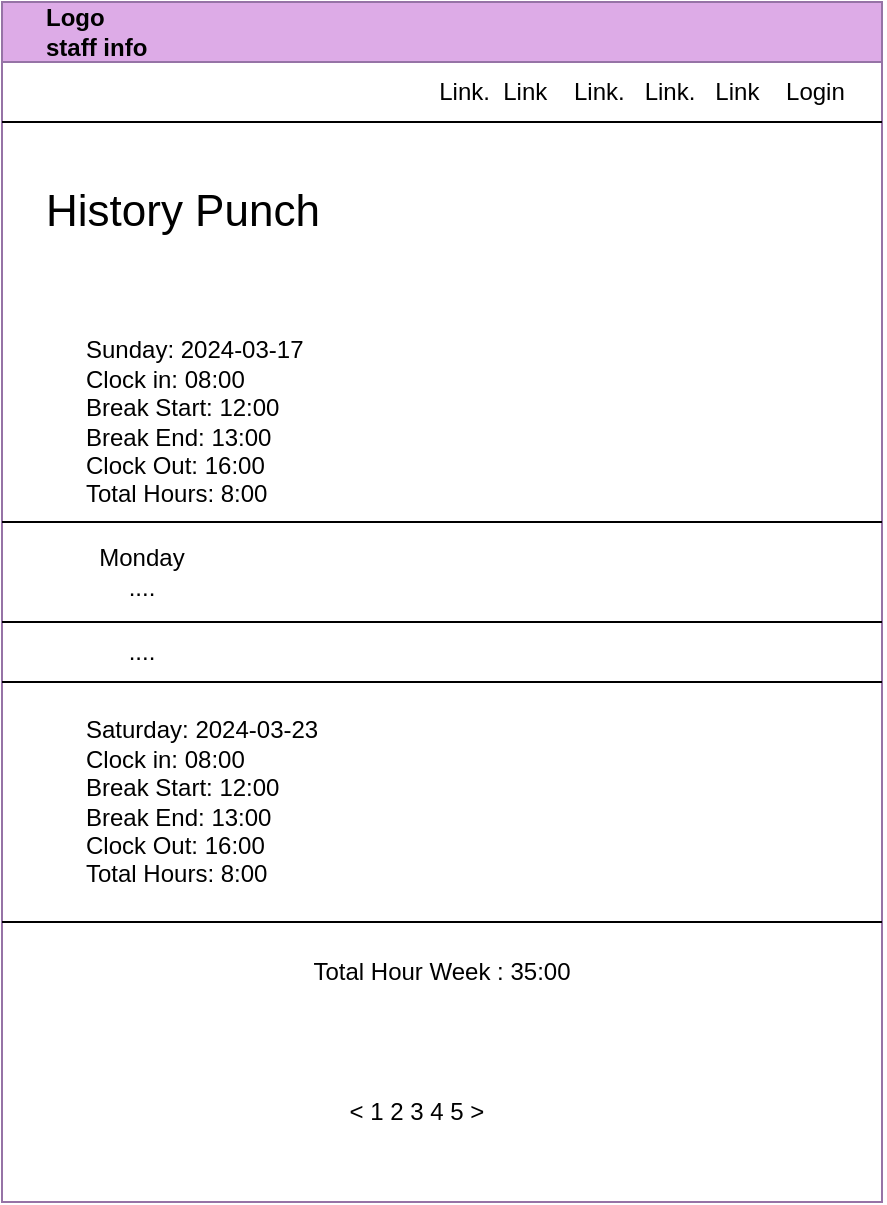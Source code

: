 <mxfile version="24.0.7" type="device">
  <diagram name="Page-1" id="cunMfvtEORI8jYnx5THH">
    <mxGraphModel dx="1434" dy="761" grid="1" gridSize="10" guides="1" tooltips="1" connect="1" arrows="1" fold="1" page="1" pageScale="1" pageWidth="850" pageHeight="1100" math="0" shadow="0">
      <root>
        <mxCell id="0" />
        <mxCell id="1" parent="0" />
        <mxCell id="UHKg6KsPvyjuCtMLgwtb-2" value="&amp;nbsp; &amp;nbsp; &amp;nbsp; Logo&lt;div&gt;&amp;nbsp; &amp;nbsp; &amp;nbsp; staff info&lt;/div&gt;" style="swimlane;whiteSpace=wrap;html=1;align=left;startSize=30;fillColor=#DDABE7;strokeColor=#9673a6;" vertex="1" parent="1">
          <mxGeometry x="200" y="80" width="440" height="600" as="geometry" />
        </mxCell>
        <mxCell id="UHKg6KsPvyjuCtMLgwtb-4" value="Link.&amp;nbsp; Link&amp;nbsp; &amp;nbsp; Link.&amp;nbsp; &amp;nbsp;Link.&amp;nbsp; &amp;nbsp;Link&amp;nbsp; &amp;nbsp; Login" style="text;html=1;align=center;verticalAlign=middle;whiteSpace=wrap;rounded=0;" vertex="1" parent="UHKg6KsPvyjuCtMLgwtb-2">
          <mxGeometry x="200" y="30" width="240" height="30" as="geometry" />
        </mxCell>
        <mxCell id="UHKg6KsPvyjuCtMLgwtb-10" value="&lt;font style=&quot;font-size: 22px;&quot;&gt;History Punch&lt;/font&gt;" style="text;html=1;align=left;verticalAlign=middle;whiteSpace=wrap;rounded=0;" vertex="1" parent="UHKg6KsPvyjuCtMLgwtb-2">
          <mxGeometry x="20" y="90" width="180" height="30" as="geometry" />
        </mxCell>
        <mxCell id="UHKg6KsPvyjuCtMLgwtb-27" value="Sunday: 2024-03-17&lt;div&gt;Clock in: 08:00&lt;/div&gt;&lt;div&gt;Break Start: 12:00&lt;/div&gt;&lt;div&gt;Break End: 13:00&lt;/div&gt;&lt;div&gt;Clock Out: 16:00&lt;/div&gt;&lt;div&gt;Total Hours: 8:00&lt;/div&gt;" style="text;html=1;align=left;verticalAlign=middle;whiteSpace=wrap;rounded=0;" vertex="1" parent="UHKg6KsPvyjuCtMLgwtb-2">
          <mxGeometry x="40" y="160" width="160" height="100" as="geometry" />
        </mxCell>
        <mxCell id="UHKg6KsPvyjuCtMLgwtb-28" value="Saturday: 2024-03-23&lt;div&gt;Clock in: 08:00&lt;/div&gt;&lt;div&gt;Break Start: 12:00&lt;/div&gt;&lt;div&gt;Break End: 13:00&lt;/div&gt;&lt;div&gt;Clock Out: 16:00&lt;/div&gt;&lt;div&gt;Total Hours: 8:00&lt;/div&gt;" style="text;html=1;align=left;verticalAlign=middle;whiteSpace=wrap;rounded=0;" vertex="1" parent="UHKg6KsPvyjuCtMLgwtb-2">
          <mxGeometry x="40" y="350" width="160" height="100" as="geometry" />
        </mxCell>
        <mxCell id="UHKg6KsPvyjuCtMLgwtb-30" value="" style="endArrow=none;html=1;rounded=0;" edge="1" parent="UHKg6KsPvyjuCtMLgwtb-2">
          <mxGeometry width="50" height="50" relative="1" as="geometry">
            <mxPoint y="340" as="sourcePoint" />
            <mxPoint x="440" y="340" as="targetPoint" />
            <Array as="points">
              <mxPoint x="220" y="340" />
            </Array>
          </mxGeometry>
        </mxCell>
        <mxCell id="UHKg6KsPvyjuCtMLgwtb-31" value="" style="endArrow=none;html=1;rounded=0;" edge="1" parent="UHKg6KsPvyjuCtMLgwtb-2">
          <mxGeometry width="50" height="50" relative="1" as="geometry">
            <mxPoint y="310" as="sourcePoint" />
            <mxPoint x="440" y="310" as="targetPoint" />
          </mxGeometry>
        </mxCell>
        <mxCell id="UHKg6KsPvyjuCtMLgwtb-32" value="" style="endArrow=none;html=1;rounded=0;" edge="1" parent="UHKg6KsPvyjuCtMLgwtb-2">
          <mxGeometry width="50" height="50" relative="1" as="geometry">
            <mxPoint y="460" as="sourcePoint" />
            <mxPoint x="440" y="460" as="targetPoint" />
          </mxGeometry>
        </mxCell>
        <mxCell id="UHKg6KsPvyjuCtMLgwtb-33" value="Monday ...." style="text;html=1;align=center;verticalAlign=middle;whiteSpace=wrap;rounded=0;" vertex="1" parent="UHKg6KsPvyjuCtMLgwtb-2">
          <mxGeometry x="40" y="270" width="60" height="30" as="geometry" />
        </mxCell>
        <mxCell id="UHKg6KsPvyjuCtMLgwtb-34" value="...." style="text;html=1;align=center;verticalAlign=middle;whiteSpace=wrap;rounded=0;" vertex="1" parent="UHKg6KsPvyjuCtMLgwtb-2">
          <mxGeometry x="40" y="310" width="60" height="30" as="geometry" />
        </mxCell>
        <mxCell id="UHKg6KsPvyjuCtMLgwtb-35" value="Total Hour Week : 35:00" style="text;html=1;align=center;verticalAlign=middle;whiteSpace=wrap;rounded=0;" vertex="1" parent="UHKg6KsPvyjuCtMLgwtb-2">
          <mxGeometry x="135" y="470" width="170" height="30" as="geometry" />
        </mxCell>
        <mxCell id="UHKg6KsPvyjuCtMLgwtb-29" value="" style="endArrow=none;html=1;rounded=0;" edge="1" parent="UHKg6KsPvyjuCtMLgwtb-2">
          <mxGeometry width="50" height="50" relative="1" as="geometry">
            <mxPoint y="260" as="sourcePoint" />
            <mxPoint x="440" y="260" as="targetPoint" />
          </mxGeometry>
        </mxCell>
        <mxCell id="UHKg6KsPvyjuCtMLgwtb-37" value="&amp;lt; 1 2 3 4 5 &amp;gt;" style="text;html=1;align=center;verticalAlign=middle;whiteSpace=wrap;rounded=0;" vertex="1" parent="UHKg6KsPvyjuCtMLgwtb-2">
          <mxGeometry x="150" y="540" width="115" height="30" as="geometry" />
        </mxCell>
        <mxCell id="UHKg6KsPvyjuCtMLgwtb-5" value="" style="endArrow=none;html=1;rounded=0;entryX=1;entryY=1;entryDx=0;entryDy=0;" edge="1" parent="1" target="UHKg6KsPvyjuCtMLgwtb-4">
          <mxGeometry width="50" height="50" relative="1" as="geometry">
            <mxPoint x="200" y="140" as="sourcePoint" />
            <mxPoint x="450" y="300" as="targetPoint" />
          </mxGeometry>
        </mxCell>
      </root>
    </mxGraphModel>
  </diagram>
</mxfile>
